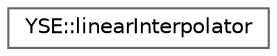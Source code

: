 digraph "Graphical Class Hierarchy"
{
 // LATEX_PDF_SIZE
  bgcolor="transparent";
  edge [fontname=Helvetica,fontsize=10,labelfontname=Helvetica,labelfontsize=10];
  node [fontname=Helvetica,fontsize=10,shape=box,height=0.2,width=0.4];
  rankdir="LR";
  Node0 [id="Node000000",label="YSE::linearInterpolator",height=0.2,width=0.4,color="grey40", fillcolor="white", style="filled",URL="$class_y_s_e_1_1linear_interpolator.html",tooltip=" "];
}
